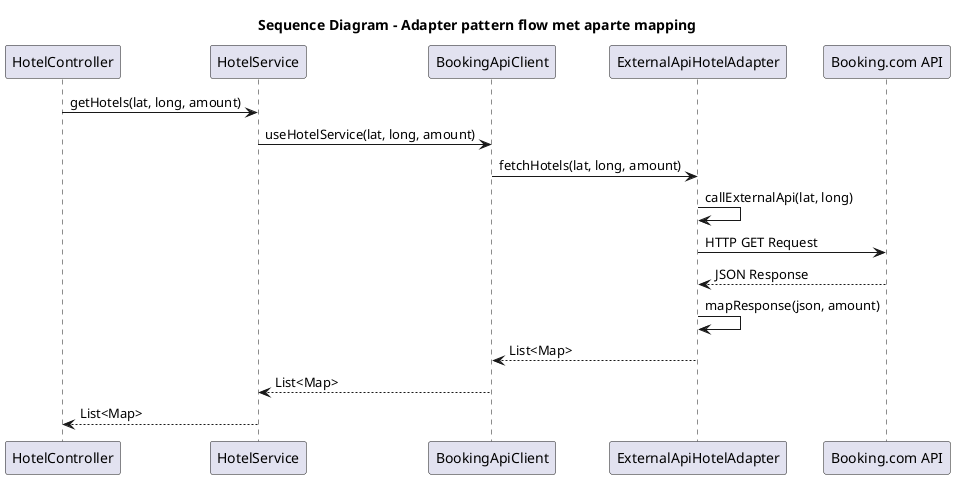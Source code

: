 @startuml
title Sequence Diagram – Adapter pattern flow met aparte mapping

participant "HotelController" as Controller
participant "HotelService" as Service
participant "BookingApiClient" as Client
participant "ExternalApiHotelAdapter" as Adapter
participant "Booking.com API" as API

Controller -> Service : getHotels(lat, long, amount)
Service -> Client : useHotelService(lat, long, amount)
Client -> Adapter : fetchHotels(lat, long, amount)
Adapter -> Adapter : callExternalApi(lat, long)
Adapter -> API : HTTP GET Request
API --> Adapter : JSON Response
Adapter -> Adapter : mapResponse(json, amount)
Adapter --> Client : List<Map>
Client --> Service : List<Map>
Service --> Controller : List<Map>

@enduml